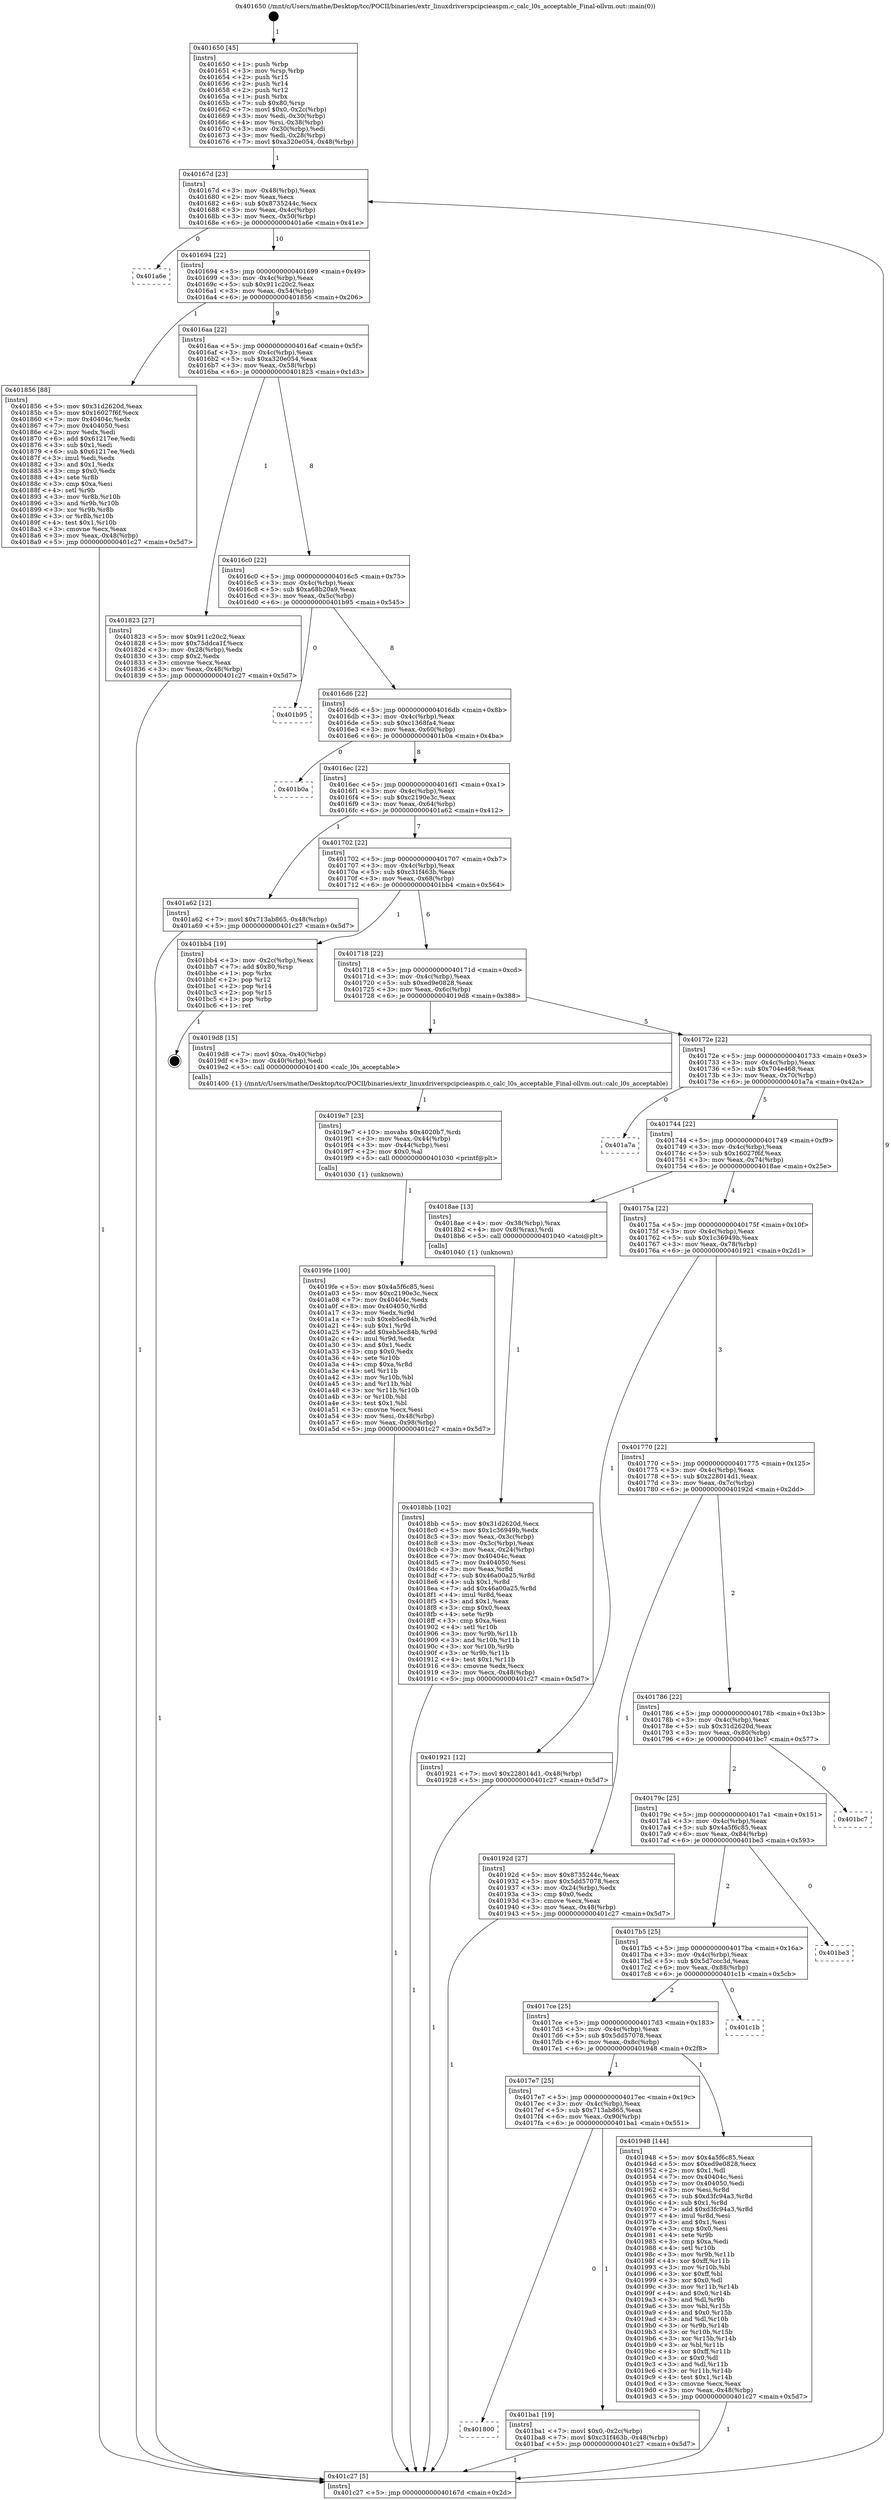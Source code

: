 digraph "0x401650" {
  label = "0x401650 (/mnt/c/Users/mathe/Desktop/tcc/POCII/binaries/extr_linuxdriverspcipcieaspm.c_calc_l0s_acceptable_Final-ollvm.out::main(0))"
  labelloc = "t"
  node[shape=record]

  Entry [label="",width=0.3,height=0.3,shape=circle,fillcolor=black,style=filled]
  "0x40167d" [label="{
     0x40167d [23]\l
     | [instrs]\l
     &nbsp;&nbsp;0x40167d \<+3\>: mov -0x48(%rbp),%eax\l
     &nbsp;&nbsp;0x401680 \<+2\>: mov %eax,%ecx\l
     &nbsp;&nbsp;0x401682 \<+6\>: sub $0x8735244c,%ecx\l
     &nbsp;&nbsp;0x401688 \<+3\>: mov %eax,-0x4c(%rbp)\l
     &nbsp;&nbsp;0x40168b \<+3\>: mov %ecx,-0x50(%rbp)\l
     &nbsp;&nbsp;0x40168e \<+6\>: je 0000000000401a6e \<main+0x41e\>\l
  }"]
  "0x401a6e" [label="{
     0x401a6e\l
  }", style=dashed]
  "0x401694" [label="{
     0x401694 [22]\l
     | [instrs]\l
     &nbsp;&nbsp;0x401694 \<+5\>: jmp 0000000000401699 \<main+0x49\>\l
     &nbsp;&nbsp;0x401699 \<+3\>: mov -0x4c(%rbp),%eax\l
     &nbsp;&nbsp;0x40169c \<+5\>: sub $0x911c20c2,%eax\l
     &nbsp;&nbsp;0x4016a1 \<+3\>: mov %eax,-0x54(%rbp)\l
     &nbsp;&nbsp;0x4016a4 \<+6\>: je 0000000000401856 \<main+0x206\>\l
  }"]
  Exit [label="",width=0.3,height=0.3,shape=circle,fillcolor=black,style=filled,peripheries=2]
  "0x401856" [label="{
     0x401856 [88]\l
     | [instrs]\l
     &nbsp;&nbsp;0x401856 \<+5\>: mov $0x31d2620d,%eax\l
     &nbsp;&nbsp;0x40185b \<+5\>: mov $0x16027f6f,%ecx\l
     &nbsp;&nbsp;0x401860 \<+7\>: mov 0x40404c,%edx\l
     &nbsp;&nbsp;0x401867 \<+7\>: mov 0x404050,%esi\l
     &nbsp;&nbsp;0x40186e \<+2\>: mov %edx,%edi\l
     &nbsp;&nbsp;0x401870 \<+6\>: add $0x61217ee,%edi\l
     &nbsp;&nbsp;0x401876 \<+3\>: sub $0x1,%edi\l
     &nbsp;&nbsp;0x401879 \<+6\>: sub $0x61217ee,%edi\l
     &nbsp;&nbsp;0x40187f \<+3\>: imul %edi,%edx\l
     &nbsp;&nbsp;0x401882 \<+3\>: and $0x1,%edx\l
     &nbsp;&nbsp;0x401885 \<+3\>: cmp $0x0,%edx\l
     &nbsp;&nbsp;0x401888 \<+4\>: sete %r8b\l
     &nbsp;&nbsp;0x40188c \<+3\>: cmp $0xa,%esi\l
     &nbsp;&nbsp;0x40188f \<+4\>: setl %r9b\l
     &nbsp;&nbsp;0x401893 \<+3\>: mov %r8b,%r10b\l
     &nbsp;&nbsp;0x401896 \<+3\>: and %r9b,%r10b\l
     &nbsp;&nbsp;0x401899 \<+3\>: xor %r9b,%r8b\l
     &nbsp;&nbsp;0x40189c \<+3\>: or %r8b,%r10b\l
     &nbsp;&nbsp;0x40189f \<+4\>: test $0x1,%r10b\l
     &nbsp;&nbsp;0x4018a3 \<+3\>: cmovne %ecx,%eax\l
     &nbsp;&nbsp;0x4018a6 \<+3\>: mov %eax,-0x48(%rbp)\l
     &nbsp;&nbsp;0x4018a9 \<+5\>: jmp 0000000000401c27 \<main+0x5d7\>\l
  }"]
  "0x4016aa" [label="{
     0x4016aa [22]\l
     | [instrs]\l
     &nbsp;&nbsp;0x4016aa \<+5\>: jmp 00000000004016af \<main+0x5f\>\l
     &nbsp;&nbsp;0x4016af \<+3\>: mov -0x4c(%rbp),%eax\l
     &nbsp;&nbsp;0x4016b2 \<+5\>: sub $0xa320e054,%eax\l
     &nbsp;&nbsp;0x4016b7 \<+3\>: mov %eax,-0x58(%rbp)\l
     &nbsp;&nbsp;0x4016ba \<+6\>: je 0000000000401823 \<main+0x1d3\>\l
  }"]
  "0x401800" [label="{
     0x401800\l
  }", style=dashed]
  "0x401823" [label="{
     0x401823 [27]\l
     | [instrs]\l
     &nbsp;&nbsp;0x401823 \<+5\>: mov $0x911c20c2,%eax\l
     &nbsp;&nbsp;0x401828 \<+5\>: mov $0x75ddca1f,%ecx\l
     &nbsp;&nbsp;0x40182d \<+3\>: mov -0x28(%rbp),%edx\l
     &nbsp;&nbsp;0x401830 \<+3\>: cmp $0x2,%edx\l
     &nbsp;&nbsp;0x401833 \<+3\>: cmovne %ecx,%eax\l
     &nbsp;&nbsp;0x401836 \<+3\>: mov %eax,-0x48(%rbp)\l
     &nbsp;&nbsp;0x401839 \<+5\>: jmp 0000000000401c27 \<main+0x5d7\>\l
  }"]
  "0x4016c0" [label="{
     0x4016c0 [22]\l
     | [instrs]\l
     &nbsp;&nbsp;0x4016c0 \<+5\>: jmp 00000000004016c5 \<main+0x75\>\l
     &nbsp;&nbsp;0x4016c5 \<+3\>: mov -0x4c(%rbp),%eax\l
     &nbsp;&nbsp;0x4016c8 \<+5\>: sub $0xa68b20a9,%eax\l
     &nbsp;&nbsp;0x4016cd \<+3\>: mov %eax,-0x5c(%rbp)\l
     &nbsp;&nbsp;0x4016d0 \<+6\>: je 0000000000401b95 \<main+0x545\>\l
  }"]
  "0x401c27" [label="{
     0x401c27 [5]\l
     | [instrs]\l
     &nbsp;&nbsp;0x401c27 \<+5\>: jmp 000000000040167d \<main+0x2d\>\l
  }"]
  "0x401650" [label="{
     0x401650 [45]\l
     | [instrs]\l
     &nbsp;&nbsp;0x401650 \<+1\>: push %rbp\l
     &nbsp;&nbsp;0x401651 \<+3\>: mov %rsp,%rbp\l
     &nbsp;&nbsp;0x401654 \<+2\>: push %r15\l
     &nbsp;&nbsp;0x401656 \<+2\>: push %r14\l
     &nbsp;&nbsp;0x401658 \<+2\>: push %r12\l
     &nbsp;&nbsp;0x40165a \<+1\>: push %rbx\l
     &nbsp;&nbsp;0x40165b \<+7\>: sub $0x80,%rsp\l
     &nbsp;&nbsp;0x401662 \<+7\>: movl $0x0,-0x2c(%rbp)\l
     &nbsp;&nbsp;0x401669 \<+3\>: mov %edi,-0x30(%rbp)\l
     &nbsp;&nbsp;0x40166c \<+4\>: mov %rsi,-0x38(%rbp)\l
     &nbsp;&nbsp;0x401670 \<+3\>: mov -0x30(%rbp),%edi\l
     &nbsp;&nbsp;0x401673 \<+3\>: mov %edi,-0x28(%rbp)\l
     &nbsp;&nbsp;0x401676 \<+7\>: movl $0xa320e054,-0x48(%rbp)\l
  }"]
  "0x401ba1" [label="{
     0x401ba1 [19]\l
     | [instrs]\l
     &nbsp;&nbsp;0x401ba1 \<+7\>: movl $0x0,-0x2c(%rbp)\l
     &nbsp;&nbsp;0x401ba8 \<+7\>: movl $0xc31f463b,-0x48(%rbp)\l
     &nbsp;&nbsp;0x401baf \<+5\>: jmp 0000000000401c27 \<main+0x5d7\>\l
  }"]
  "0x401b95" [label="{
     0x401b95\l
  }", style=dashed]
  "0x4016d6" [label="{
     0x4016d6 [22]\l
     | [instrs]\l
     &nbsp;&nbsp;0x4016d6 \<+5\>: jmp 00000000004016db \<main+0x8b\>\l
     &nbsp;&nbsp;0x4016db \<+3\>: mov -0x4c(%rbp),%eax\l
     &nbsp;&nbsp;0x4016de \<+5\>: sub $0xc1368fa4,%eax\l
     &nbsp;&nbsp;0x4016e3 \<+3\>: mov %eax,-0x60(%rbp)\l
     &nbsp;&nbsp;0x4016e6 \<+6\>: je 0000000000401b0a \<main+0x4ba\>\l
  }"]
  "0x4019fe" [label="{
     0x4019fe [100]\l
     | [instrs]\l
     &nbsp;&nbsp;0x4019fe \<+5\>: mov $0x4a5f6c85,%esi\l
     &nbsp;&nbsp;0x401a03 \<+5\>: mov $0xc2190e3c,%ecx\l
     &nbsp;&nbsp;0x401a08 \<+7\>: mov 0x40404c,%edx\l
     &nbsp;&nbsp;0x401a0f \<+8\>: mov 0x404050,%r8d\l
     &nbsp;&nbsp;0x401a17 \<+3\>: mov %edx,%r9d\l
     &nbsp;&nbsp;0x401a1a \<+7\>: sub $0xeb5ec84b,%r9d\l
     &nbsp;&nbsp;0x401a21 \<+4\>: sub $0x1,%r9d\l
     &nbsp;&nbsp;0x401a25 \<+7\>: add $0xeb5ec84b,%r9d\l
     &nbsp;&nbsp;0x401a2c \<+4\>: imul %r9d,%edx\l
     &nbsp;&nbsp;0x401a30 \<+3\>: and $0x1,%edx\l
     &nbsp;&nbsp;0x401a33 \<+3\>: cmp $0x0,%edx\l
     &nbsp;&nbsp;0x401a36 \<+4\>: sete %r10b\l
     &nbsp;&nbsp;0x401a3a \<+4\>: cmp $0xa,%r8d\l
     &nbsp;&nbsp;0x401a3e \<+4\>: setl %r11b\l
     &nbsp;&nbsp;0x401a42 \<+3\>: mov %r10b,%bl\l
     &nbsp;&nbsp;0x401a45 \<+3\>: and %r11b,%bl\l
     &nbsp;&nbsp;0x401a48 \<+3\>: xor %r11b,%r10b\l
     &nbsp;&nbsp;0x401a4b \<+3\>: or %r10b,%bl\l
     &nbsp;&nbsp;0x401a4e \<+3\>: test $0x1,%bl\l
     &nbsp;&nbsp;0x401a51 \<+3\>: cmovne %ecx,%esi\l
     &nbsp;&nbsp;0x401a54 \<+3\>: mov %esi,-0x48(%rbp)\l
     &nbsp;&nbsp;0x401a57 \<+6\>: mov %eax,-0x98(%rbp)\l
     &nbsp;&nbsp;0x401a5d \<+5\>: jmp 0000000000401c27 \<main+0x5d7\>\l
  }"]
  "0x401b0a" [label="{
     0x401b0a\l
  }", style=dashed]
  "0x4016ec" [label="{
     0x4016ec [22]\l
     | [instrs]\l
     &nbsp;&nbsp;0x4016ec \<+5\>: jmp 00000000004016f1 \<main+0xa1\>\l
     &nbsp;&nbsp;0x4016f1 \<+3\>: mov -0x4c(%rbp),%eax\l
     &nbsp;&nbsp;0x4016f4 \<+5\>: sub $0xc2190e3c,%eax\l
     &nbsp;&nbsp;0x4016f9 \<+3\>: mov %eax,-0x64(%rbp)\l
     &nbsp;&nbsp;0x4016fc \<+6\>: je 0000000000401a62 \<main+0x412\>\l
  }"]
  "0x4019e7" [label="{
     0x4019e7 [23]\l
     | [instrs]\l
     &nbsp;&nbsp;0x4019e7 \<+10\>: movabs $0x4020b7,%rdi\l
     &nbsp;&nbsp;0x4019f1 \<+3\>: mov %eax,-0x44(%rbp)\l
     &nbsp;&nbsp;0x4019f4 \<+3\>: mov -0x44(%rbp),%esi\l
     &nbsp;&nbsp;0x4019f7 \<+2\>: mov $0x0,%al\l
     &nbsp;&nbsp;0x4019f9 \<+5\>: call 0000000000401030 \<printf@plt\>\l
     | [calls]\l
     &nbsp;&nbsp;0x401030 \{1\} (unknown)\l
  }"]
  "0x401a62" [label="{
     0x401a62 [12]\l
     | [instrs]\l
     &nbsp;&nbsp;0x401a62 \<+7\>: movl $0x713ab865,-0x48(%rbp)\l
     &nbsp;&nbsp;0x401a69 \<+5\>: jmp 0000000000401c27 \<main+0x5d7\>\l
  }"]
  "0x401702" [label="{
     0x401702 [22]\l
     | [instrs]\l
     &nbsp;&nbsp;0x401702 \<+5\>: jmp 0000000000401707 \<main+0xb7\>\l
     &nbsp;&nbsp;0x401707 \<+3\>: mov -0x4c(%rbp),%eax\l
     &nbsp;&nbsp;0x40170a \<+5\>: sub $0xc31f463b,%eax\l
     &nbsp;&nbsp;0x40170f \<+3\>: mov %eax,-0x68(%rbp)\l
     &nbsp;&nbsp;0x401712 \<+6\>: je 0000000000401bb4 \<main+0x564\>\l
  }"]
  "0x4017e7" [label="{
     0x4017e7 [25]\l
     | [instrs]\l
     &nbsp;&nbsp;0x4017e7 \<+5\>: jmp 00000000004017ec \<main+0x19c\>\l
     &nbsp;&nbsp;0x4017ec \<+3\>: mov -0x4c(%rbp),%eax\l
     &nbsp;&nbsp;0x4017ef \<+5\>: sub $0x713ab865,%eax\l
     &nbsp;&nbsp;0x4017f4 \<+6\>: mov %eax,-0x90(%rbp)\l
     &nbsp;&nbsp;0x4017fa \<+6\>: je 0000000000401ba1 \<main+0x551\>\l
  }"]
  "0x401bb4" [label="{
     0x401bb4 [19]\l
     | [instrs]\l
     &nbsp;&nbsp;0x401bb4 \<+3\>: mov -0x2c(%rbp),%eax\l
     &nbsp;&nbsp;0x401bb7 \<+7\>: add $0x80,%rsp\l
     &nbsp;&nbsp;0x401bbe \<+1\>: pop %rbx\l
     &nbsp;&nbsp;0x401bbf \<+2\>: pop %r12\l
     &nbsp;&nbsp;0x401bc1 \<+2\>: pop %r14\l
     &nbsp;&nbsp;0x401bc3 \<+2\>: pop %r15\l
     &nbsp;&nbsp;0x401bc5 \<+1\>: pop %rbp\l
     &nbsp;&nbsp;0x401bc6 \<+1\>: ret\l
  }"]
  "0x401718" [label="{
     0x401718 [22]\l
     | [instrs]\l
     &nbsp;&nbsp;0x401718 \<+5\>: jmp 000000000040171d \<main+0xcd\>\l
     &nbsp;&nbsp;0x40171d \<+3\>: mov -0x4c(%rbp),%eax\l
     &nbsp;&nbsp;0x401720 \<+5\>: sub $0xed9e0828,%eax\l
     &nbsp;&nbsp;0x401725 \<+3\>: mov %eax,-0x6c(%rbp)\l
     &nbsp;&nbsp;0x401728 \<+6\>: je 00000000004019d8 \<main+0x388\>\l
  }"]
  "0x401948" [label="{
     0x401948 [144]\l
     | [instrs]\l
     &nbsp;&nbsp;0x401948 \<+5\>: mov $0x4a5f6c85,%eax\l
     &nbsp;&nbsp;0x40194d \<+5\>: mov $0xed9e0828,%ecx\l
     &nbsp;&nbsp;0x401952 \<+2\>: mov $0x1,%dl\l
     &nbsp;&nbsp;0x401954 \<+7\>: mov 0x40404c,%esi\l
     &nbsp;&nbsp;0x40195b \<+7\>: mov 0x404050,%edi\l
     &nbsp;&nbsp;0x401962 \<+3\>: mov %esi,%r8d\l
     &nbsp;&nbsp;0x401965 \<+7\>: sub $0xd3fc94a3,%r8d\l
     &nbsp;&nbsp;0x40196c \<+4\>: sub $0x1,%r8d\l
     &nbsp;&nbsp;0x401970 \<+7\>: add $0xd3fc94a3,%r8d\l
     &nbsp;&nbsp;0x401977 \<+4\>: imul %r8d,%esi\l
     &nbsp;&nbsp;0x40197b \<+3\>: and $0x1,%esi\l
     &nbsp;&nbsp;0x40197e \<+3\>: cmp $0x0,%esi\l
     &nbsp;&nbsp;0x401981 \<+4\>: sete %r9b\l
     &nbsp;&nbsp;0x401985 \<+3\>: cmp $0xa,%edi\l
     &nbsp;&nbsp;0x401988 \<+4\>: setl %r10b\l
     &nbsp;&nbsp;0x40198c \<+3\>: mov %r9b,%r11b\l
     &nbsp;&nbsp;0x40198f \<+4\>: xor $0xff,%r11b\l
     &nbsp;&nbsp;0x401993 \<+3\>: mov %r10b,%bl\l
     &nbsp;&nbsp;0x401996 \<+3\>: xor $0xff,%bl\l
     &nbsp;&nbsp;0x401999 \<+3\>: xor $0x0,%dl\l
     &nbsp;&nbsp;0x40199c \<+3\>: mov %r11b,%r14b\l
     &nbsp;&nbsp;0x40199f \<+4\>: and $0x0,%r14b\l
     &nbsp;&nbsp;0x4019a3 \<+3\>: and %dl,%r9b\l
     &nbsp;&nbsp;0x4019a6 \<+3\>: mov %bl,%r15b\l
     &nbsp;&nbsp;0x4019a9 \<+4\>: and $0x0,%r15b\l
     &nbsp;&nbsp;0x4019ad \<+3\>: and %dl,%r10b\l
     &nbsp;&nbsp;0x4019b0 \<+3\>: or %r9b,%r14b\l
     &nbsp;&nbsp;0x4019b3 \<+3\>: or %r10b,%r15b\l
     &nbsp;&nbsp;0x4019b6 \<+3\>: xor %r15b,%r14b\l
     &nbsp;&nbsp;0x4019b9 \<+3\>: or %bl,%r11b\l
     &nbsp;&nbsp;0x4019bc \<+4\>: xor $0xff,%r11b\l
     &nbsp;&nbsp;0x4019c0 \<+3\>: or $0x0,%dl\l
     &nbsp;&nbsp;0x4019c3 \<+3\>: and %dl,%r11b\l
     &nbsp;&nbsp;0x4019c6 \<+3\>: or %r11b,%r14b\l
     &nbsp;&nbsp;0x4019c9 \<+4\>: test $0x1,%r14b\l
     &nbsp;&nbsp;0x4019cd \<+3\>: cmovne %ecx,%eax\l
     &nbsp;&nbsp;0x4019d0 \<+3\>: mov %eax,-0x48(%rbp)\l
     &nbsp;&nbsp;0x4019d3 \<+5\>: jmp 0000000000401c27 \<main+0x5d7\>\l
  }"]
  "0x4019d8" [label="{
     0x4019d8 [15]\l
     | [instrs]\l
     &nbsp;&nbsp;0x4019d8 \<+7\>: movl $0xa,-0x40(%rbp)\l
     &nbsp;&nbsp;0x4019df \<+3\>: mov -0x40(%rbp),%edi\l
     &nbsp;&nbsp;0x4019e2 \<+5\>: call 0000000000401400 \<calc_l0s_acceptable\>\l
     | [calls]\l
     &nbsp;&nbsp;0x401400 \{1\} (/mnt/c/Users/mathe/Desktop/tcc/POCII/binaries/extr_linuxdriverspcipcieaspm.c_calc_l0s_acceptable_Final-ollvm.out::calc_l0s_acceptable)\l
  }"]
  "0x40172e" [label="{
     0x40172e [22]\l
     | [instrs]\l
     &nbsp;&nbsp;0x40172e \<+5\>: jmp 0000000000401733 \<main+0xe3\>\l
     &nbsp;&nbsp;0x401733 \<+3\>: mov -0x4c(%rbp),%eax\l
     &nbsp;&nbsp;0x401736 \<+5\>: sub $0x704e468,%eax\l
     &nbsp;&nbsp;0x40173b \<+3\>: mov %eax,-0x70(%rbp)\l
     &nbsp;&nbsp;0x40173e \<+6\>: je 0000000000401a7a \<main+0x42a\>\l
  }"]
  "0x4017ce" [label="{
     0x4017ce [25]\l
     | [instrs]\l
     &nbsp;&nbsp;0x4017ce \<+5\>: jmp 00000000004017d3 \<main+0x183\>\l
     &nbsp;&nbsp;0x4017d3 \<+3\>: mov -0x4c(%rbp),%eax\l
     &nbsp;&nbsp;0x4017d6 \<+5\>: sub $0x5dd57078,%eax\l
     &nbsp;&nbsp;0x4017db \<+6\>: mov %eax,-0x8c(%rbp)\l
     &nbsp;&nbsp;0x4017e1 \<+6\>: je 0000000000401948 \<main+0x2f8\>\l
  }"]
  "0x401a7a" [label="{
     0x401a7a\l
  }", style=dashed]
  "0x401744" [label="{
     0x401744 [22]\l
     | [instrs]\l
     &nbsp;&nbsp;0x401744 \<+5\>: jmp 0000000000401749 \<main+0xf9\>\l
     &nbsp;&nbsp;0x401749 \<+3\>: mov -0x4c(%rbp),%eax\l
     &nbsp;&nbsp;0x40174c \<+5\>: sub $0x16027f6f,%eax\l
     &nbsp;&nbsp;0x401751 \<+3\>: mov %eax,-0x74(%rbp)\l
     &nbsp;&nbsp;0x401754 \<+6\>: je 00000000004018ae \<main+0x25e\>\l
  }"]
  "0x401c1b" [label="{
     0x401c1b\l
  }", style=dashed]
  "0x4018ae" [label="{
     0x4018ae [13]\l
     | [instrs]\l
     &nbsp;&nbsp;0x4018ae \<+4\>: mov -0x38(%rbp),%rax\l
     &nbsp;&nbsp;0x4018b2 \<+4\>: mov 0x8(%rax),%rdi\l
     &nbsp;&nbsp;0x4018b6 \<+5\>: call 0000000000401040 \<atoi@plt\>\l
     | [calls]\l
     &nbsp;&nbsp;0x401040 \{1\} (unknown)\l
  }"]
  "0x40175a" [label="{
     0x40175a [22]\l
     | [instrs]\l
     &nbsp;&nbsp;0x40175a \<+5\>: jmp 000000000040175f \<main+0x10f\>\l
     &nbsp;&nbsp;0x40175f \<+3\>: mov -0x4c(%rbp),%eax\l
     &nbsp;&nbsp;0x401762 \<+5\>: sub $0x1c36949b,%eax\l
     &nbsp;&nbsp;0x401767 \<+3\>: mov %eax,-0x78(%rbp)\l
     &nbsp;&nbsp;0x40176a \<+6\>: je 0000000000401921 \<main+0x2d1\>\l
  }"]
  "0x4018bb" [label="{
     0x4018bb [102]\l
     | [instrs]\l
     &nbsp;&nbsp;0x4018bb \<+5\>: mov $0x31d2620d,%ecx\l
     &nbsp;&nbsp;0x4018c0 \<+5\>: mov $0x1c36949b,%edx\l
     &nbsp;&nbsp;0x4018c5 \<+3\>: mov %eax,-0x3c(%rbp)\l
     &nbsp;&nbsp;0x4018c8 \<+3\>: mov -0x3c(%rbp),%eax\l
     &nbsp;&nbsp;0x4018cb \<+3\>: mov %eax,-0x24(%rbp)\l
     &nbsp;&nbsp;0x4018ce \<+7\>: mov 0x40404c,%eax\l
     &nbsp;&nbsp;0x4018d5 \<+7\>: mov 0x404050,%esi\l
     &nbsp;&nbsp;0x4018dc \<+3\>: mov %eax,%r8d\l
     &nbsp;&nbsp;0x4018df \<+7\>: sub $0x46a00a25,%r8d\l
     &nbsp;&nbsp;0x4018e6 \<+4\>: sub $0x1,%r8d\l
     &nbsp;&nbsp;0x4018ea \<+7\>: add $0x46a00a25,%r8d\l
     &nbsp;&nbsp;0x4018f1 \<+4\>: imul %r8d,%eax\l
     &nbsp;&nbsp;0x4018f5 \<+3\>: and $0x1,%eax\l
     &nbsp;&nbsp;0x4018f8 \<+3\>: cmp $0x0,%eax\l
     &nbsp;&nbsp;0x4018fb \<+4\>: sete %r9b\l
     &nbsp;&nbsp;0x4018ff \<+3\>: cmp $0xa,%esi\l
     &nbsp;&nbsp;0x401902 \<+4\>: setl %r10b\l
     &nbsp;&nbsp;0x401906 \<+3\>: mov %r9b,%r11b\l
     &nbsp;&nbsp;0x401909 \<+3\>: and %r10b,%r11b\l
     &nbsp;&nbsp;0x40190c \<+3\>: xor %r10b,%r9b\l
     &nbsp;&nbsp;0x40190f \<+3\>: or %r9b,%r11b\l
     &nbsp;&nbsp;0x401912 \<+4\>: test $0x1,%r11b\l
     &nbsp;&nbsp;0x401916 \<+3\>: cmovne %edx,%ecx\l
     &nbsp;&nbsp;0x401919 \<+3\>: mov %ecx,-0x48(%rbp)\l
     &nbsp;&nbsp;0x40191c \<+5\>: jmp 0000000000401c27 \<main+0x5d7\>\l
  }"]
  "0x4017b5" [label="{
     0x4017b5 [25]\l
     | [instrs]\l
     &nbsp;&nbsp;0x4017b5 \<+5\>: jmp 00000000004017ba \<main+0x16a\>\l
     &nbsp;&nbsp;0x4017ba \<+3\>: mov -0x4c(%rbp),%eax\l
     &nbsp;&nbsp;0x4017bd \<+5\>: sub $0x5d7ccc3d,%eax\l
     &nbsp;&nbsp;0x4017c2 \<+6\>: mov %eax,-0x88(%rbp)\l
     &nbsp;&nbsp;0x4017c8 \<+6\>: je 0000000000401c1b \<main+0x5cb\>\l
  }"]
  "0x401921" [label="{
     0x401921 [12]\l
     | [instrs]\l
     &nbsp;&nbsp;0x401921 \<+7\>: movl $0x228014d1,-0x48(%rbp)\l
     &nbsp;&nbsp;0x401928 \<+5\>: jmp 0000000000401c27 \<main+0x5d7\>\l
  }"]
  "0x401770" [label="{
     0x401770 [22]\l
     | [instrs]\l
     &nbsp;&nbsp;0x401770 \<+5\>: jmp 0000000000401775 \<main+0x125\>\l
     &nbsp;&nbsp;0x401775 \<+3\>: mov -0x4c(%rbp),%eax\l
     &nbsp;&nbsp;0x401778 \<+5\>: sub $0x228014d1,%eax\l
     &nbsp;&nbsp;0x40177d \<+3\>: mov %eax,-0x7c(%rbp)\l
     &nbsp;&nbsp;0x401780 \<+6\>: je 000000000040192d \<main+0x2dd\>\l
  }"]
  "0x401be3" [label="{
     0x401be3\l
  }", style=dashed]
  "0x40192d" [label="{
     0x40192d [27]\l
     | [instrs]\l
     &nbsp;&nbsp;0x40192d \<+5\>: mov $0x8735244c,%eax\l
     &nbsp;&nbsp;0x401932 \<+5\>: mov $0x5dd57078,%ecx\l
     &nbsp;&nbsp;0x401937 \<+3\>: mov -0x24(%rbp),%edx\l
     &nbsp;&nbsp;0x40193a \<+3\>: cmp $0x0,%edx\l
     &nbsp;&nbsp;0x40193d \<+3\>: cmove %ecx,%eax\l
     &nbsp;&nbsp;0x401940 \<+3\>: mov %eax,-0x48(%rbp)\l
     &nbsp;&nbsp;0x401943 \<+5\>: jmp 0000000000401c27 \<main+0x5d7\>\l
  }"]
  "0x401786" [label="{
     0x401786 [22]\l
     | [instrs]\l
     &nbsp;&nbsp;0x401786 \<+5\>: jmp 000000000040178b \<main+0x13b\>\l
     &nbsp;&nbsp;0x40178b \<+3\>: mov -0x4c(%rbp),%eax\l
     &nbsp;&nbsp;0x40178e \<+5\>: sub $0x31d2620d,%eax\l
     &nbsp;&nbsp;0x401793 \<+3\>: mov %eax,-0x80(%rbp)\l
     &nbsp;&nbsp;0x401796 \<+6\>: je 0000000000401bc7 \<main+0x577\>\l
  }"]
  "0x40179c" [label="{
     0x40179c [25]\l
     | [instrs]\l
     &nbsp;&nbsp;0x40179c \<+5\>: jmp 00000000004017a1 \<main+0x151\>\l
     &nbsp;&nbsp;0x4017a1 \<+3\>: mov -0x4c(%rbp),%eax\l
     &nbsp;&nbsp;0x4017a4 \<+5\>: sub $0x4a5f6c85,%eax\l
     &nbsp;&nbsp;0x4017a9 \<+6\>: mov %eax,-0x84(%rbp)\l
     &nbsp;&nbsp;0x4017af \<+6\>: je 0000000000401be3 \<main+0x593\>\l
  }"]
  "0x401bc7" [label="{
     0x401bc7\l
  }", style=dashed]
  Entry -> "0x401650" [label=" 1"]
  "0x40167d" -> "0x401a6e" [label=" 0"]
  "0x40167d" -> "0x401694" [label=" 10"]
  "0x401bb4" -> Exit [label=" 1"]
  "0x401694" -> "0x401856" [label=" 1"]
  "0x401694" -> "0x4016aa" [label=" 9"]
  "0x401ba1" -> "0x401c27" [label=" 1"]
  "0x4016aa" -> "0x401823" [label=" 1"]
  "0x4016aa" -> "0x4016c0" [label=" 8"]
  "0x401823" -> "0x401c27" [label=" 1"]
  "0x401650" -> "0x40167d" [label=" 1"]
  "0x401c27" -> "0x40167d" [label=" 9"]
  "0x401856" -> "0x401c27" [label=" 1"]
  "0x4017e7" -> "0x401800" [label=" 0"]
  "0x4016c0" -> "0x401b95" [label=" 0"]
  "0x4016c0" -> "0x4016d6" [label=" 8"]
  "0x4017e7" -> "0x401ba1" [label=" 1"]
  "0x4016d6" -> "0x401b0a" [label=" 0"]
  "0x4016d6" -> "0x4016ec" [label=" 8"]
  "0x401a62" -> "0x401c27" [label=" 1"]
  "0x4016ec" -> "0x401a62" [label=" 1"]
  "0x4016ec" -> "0x401702" [label=" 7"]
  "0x4019fe" -> "0x401c27" [label=" 1"]
  "0x401702" -> "0x401bb4" [label=" 1"]
  "0x401702" -> "0x401718" [label=" 6"]
  "0x4019e7" -> "0x4019fe" [label=" 1"]
  "0x401718" -> "0x4019d8" [label=" 1"]
  "0x401718" -> "0x40172e" [label=" 5"]
  "0x4019d8" -> "0x4019e7" [label=" 1"]
  "0x40172e" -> "0x401a7a" [label=" 0"]
  "0x40172e" -> "0x401744" [label=" 5"]
  "0x4017ce" -> "0x4017e7" [label=" 1"]
  "0x401744" -> "0x4018ae" [label=" 1"]
  "0x401744" -> "0x40175a" [label=" 4"]
  "0x4018ae" -> "0x4018bb" [label=" 1"]
  "0x4018bb" -> "0x401c27" [label=" 1"]
  "0x4017ce" -> "0x401948" [label=" 1"]
  "0x40175a" -> "0x401921" [label=" 1"]
  "0x40175a" -> "0x401770" [label=" 3"]
  "0x401921" -> "0x401c27" [label=" 1"]
  "0x4017b5" -> "0x4017ce" [label=" 2"]
  "0x401770" -> "0x40192d" [label=" 1"]
  "0x401770" -> "0x401786" [label=" 2"]
  "0x40192d" -> "0x401c27" [label=" 1"]
  "0x4017b5" -> "0x401c1b" [label=" 0"]
  "0x401786" -> "0x401bc7" [label=" 0"]
  "0x401786" -> "0x40179c" [label=" 2"]
  "0x401948" -> "0x401c27" [label=" 1"]
  "0x40179c" -> "0x401be3" [label=" 0"]
  "0x40179c" -> "0x4017b5" [label=" 2"]
}
